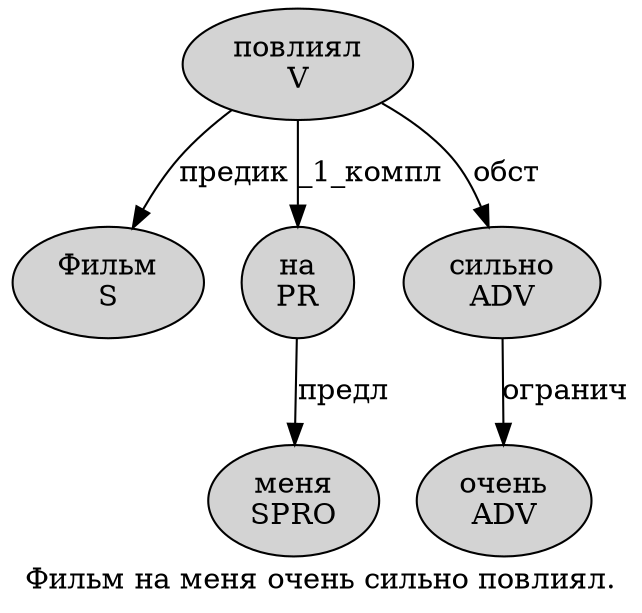 digraph SENTENCE_96 {
	graph [label="Фильм на меня очень сильно повлиял."]
	node [style=filled]
		0 [label="Фильм
S" color="" fillcolor=lightgray penwidth=1 shape=ellipse]
		1 [label="на
PR" color="" fillcolor=lightgray penwidth=1 shape=ellipse]
		2 [label="меня
SPRO" color="" fillcolor=lightgray penwidth=1 shape=ellipse]
		3 [label="очень
ADV" color="" fillcolor=lightgray penwidth=1 shape=ellipse]
		4 [label="сильно
ADV" color="" fillcolor=lightgray penwidth=1 shape=ellipse]
		5 [label="повлиял
V" color="" fillcolor=lightgray penwidth=1 shape=ellipse]
			1 -> 2 [label="предл"]
			5 -> 0 [label="предик"]
			5 -> 1 [label="_1_компл"]
			5 -> 4 [label="обст"]
			4 -> 3 [label="огранич"]
}